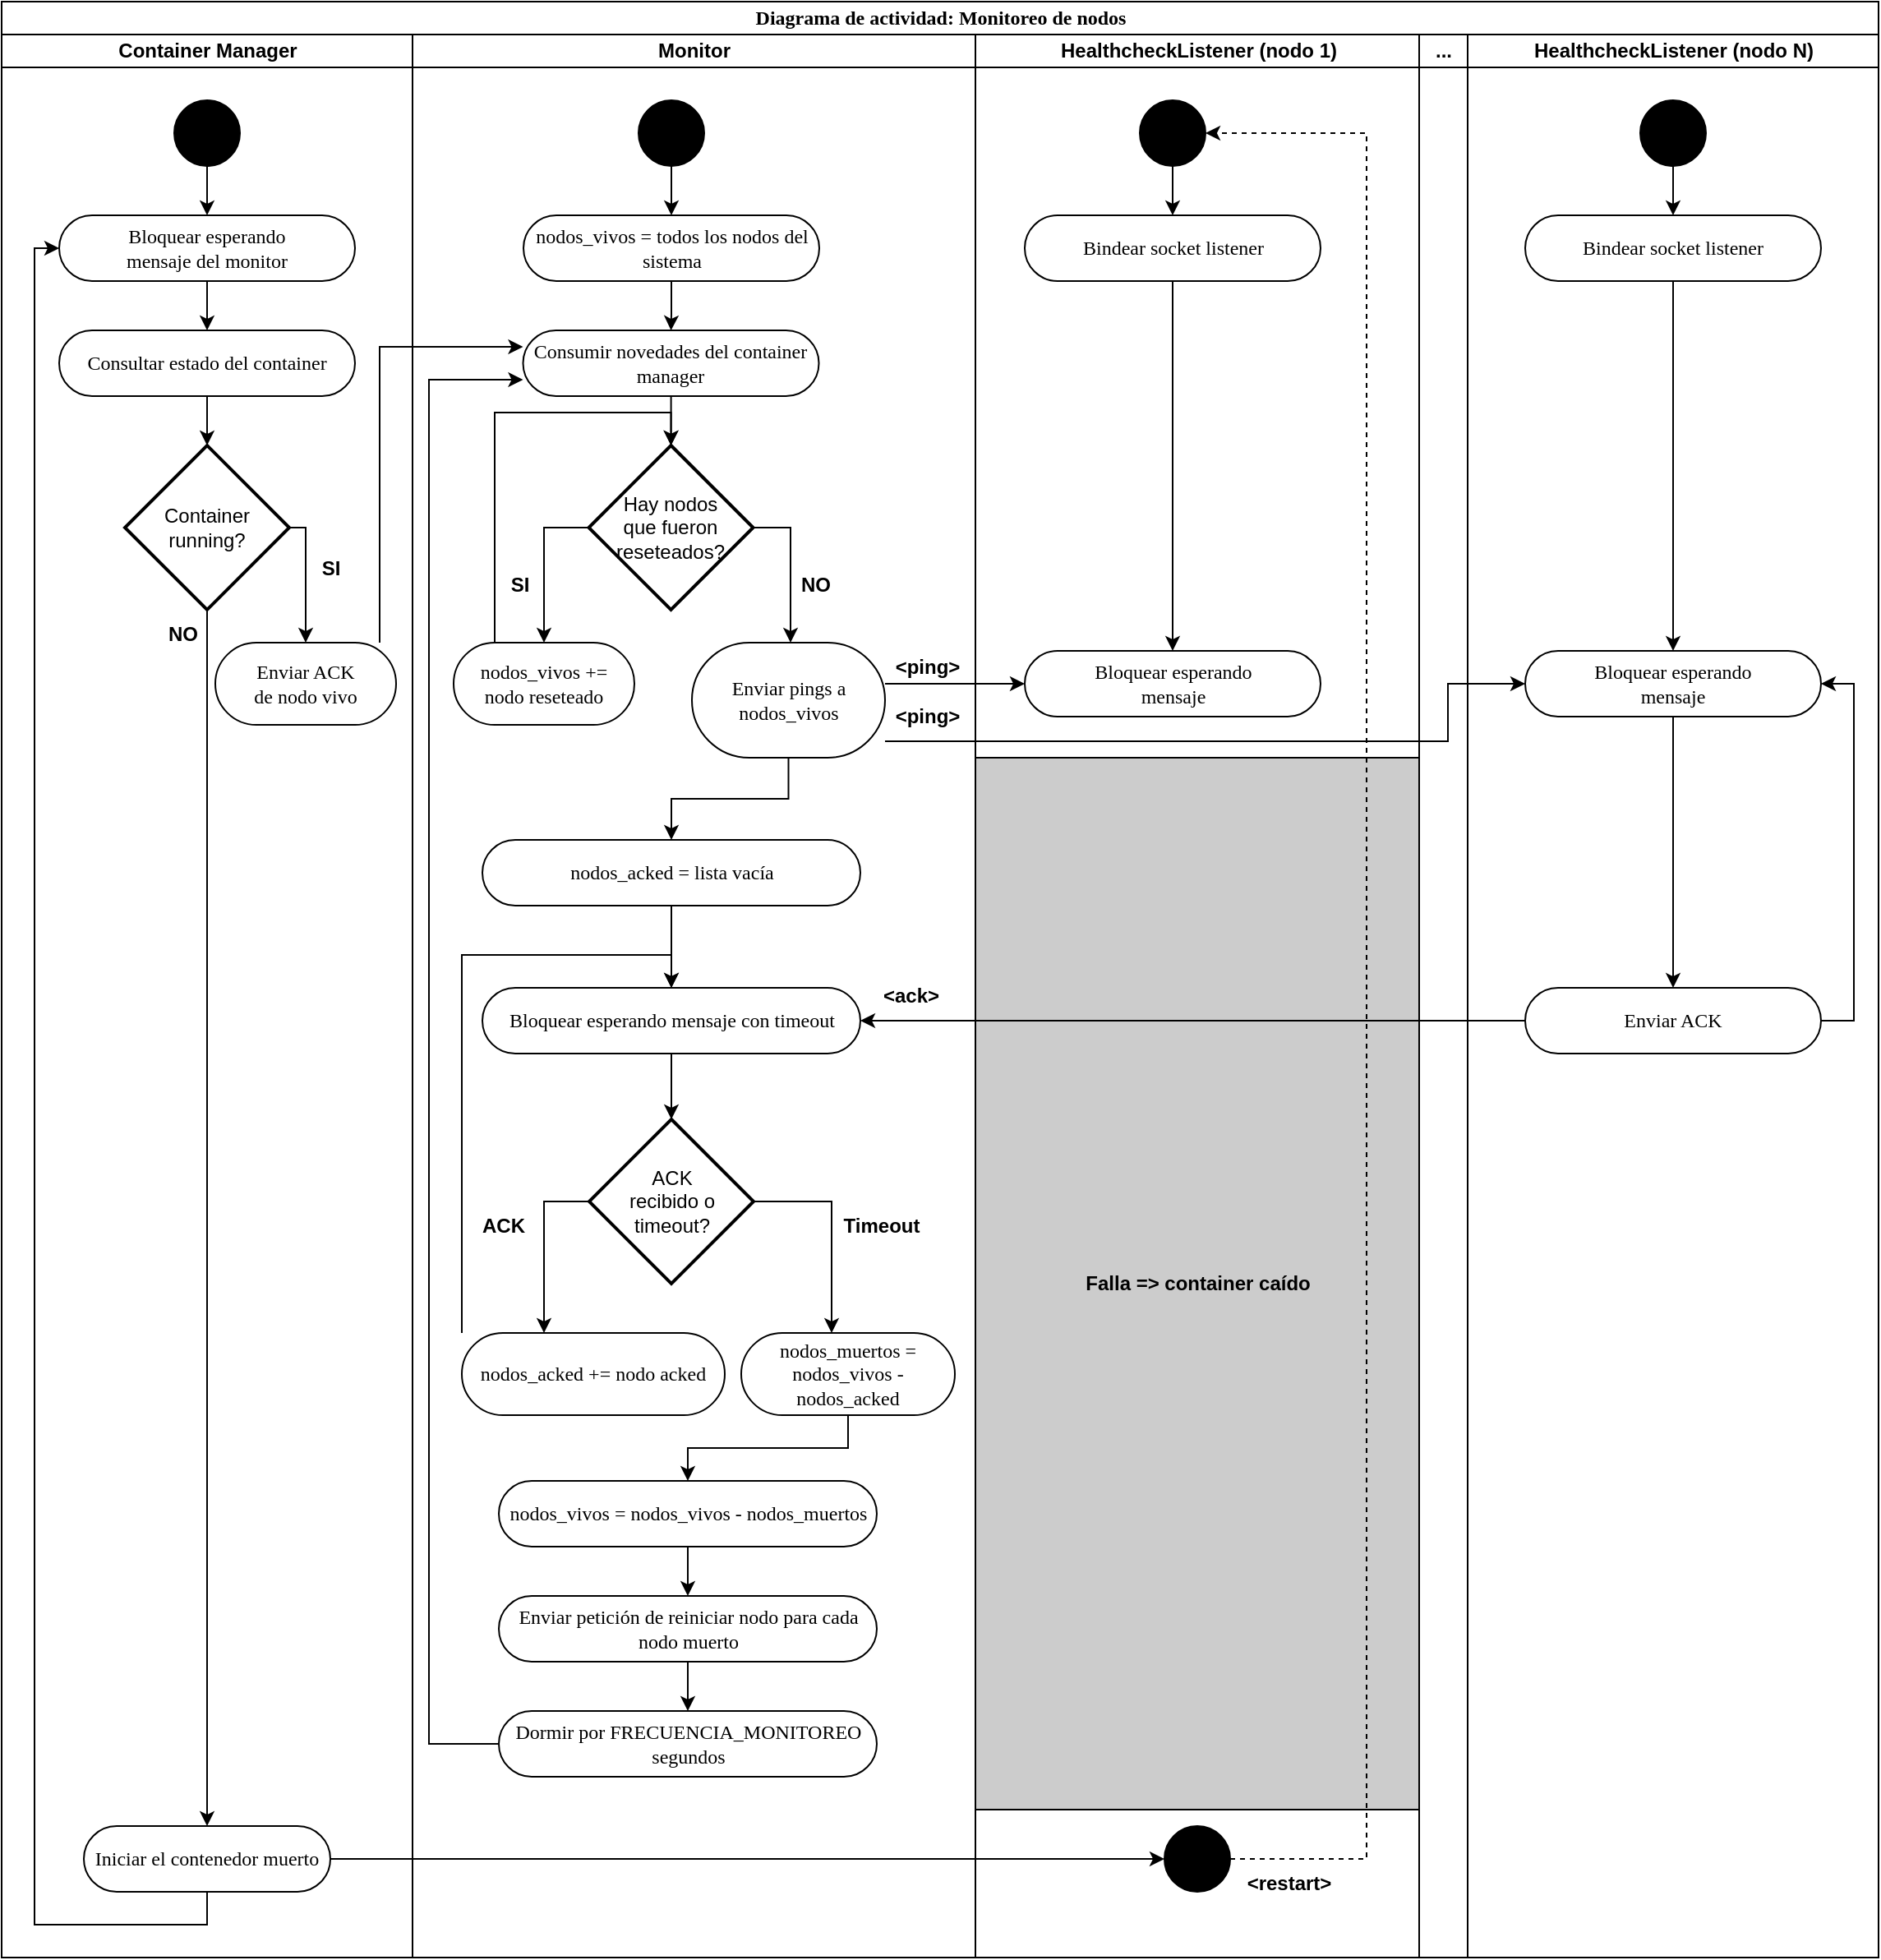 <mxfile version="20.0.3" type="device"><diagram name="Page-1" id="0783ab3e-0a74-02c8-0abd-f7b4e66b4bec"><mxGraphModel dx="1426" dy="794" grid="1" gridSize="10" guides="1" tooltips="1" connect="1" arrows="1" fold="1" page="1" pageScale="1" pageWidth="850" pageHeight="1100" background="none" math="0" shadow="0"><root><mxCell id="0"/><mxCell id="1" parent="0"/><mxCell id="1c1d494c118603dd-1" value="Diagrama de actividad: Monitoreo de nodos" style="swimlane;html=1;childLayout=stackLayout;startSize=20;rounded=0;shadow=0;comic=0;labelBackgroundColor=none;strokeWidth=1;fontFamily=Verdana;fontSize=12;align=center;" parent="1" vertex="1"><mxGeometry x="40" y="20" width="1142" height="1190" as="geometry"/></mxCell><mxCell id="1c1d494c118603dd-2" value="Container Manager" style="swimlane;html=1;startSize=20;" parent="1c1d494c118603dd-1" vertex="1"><mxGeometry y="20" width="250" height="1170" as="geometry"/></mxCell><mxCell id="uIbZCIJFNhKtAUvlNpz1-167" style="edgeStyle=orthogonalEdgeStyle;rounded=0;orthogonalLoop=1;jettySize=auto;html=1;fontColor=#FFFFFF;" edge="1" parent="1c1d494c118603dd-2" source="uIbZCIJFNhKtAUvlNpz1-164" target="uIbZCIJFNhKtAUvlNpz1-166"><mxGeometry relative="1" as="geometry"/></mxCell><mxCell id="uIbZCIJFNhKtAUvlNpz1-164" value="" style="ellipse;whiteSpace=wrap;html=1;rounded=0;shadow=0;comic=0;labelBackgroundColor=none;strokeWidth=1;fillColor=#000000;fontFamily=Verdana;fontSize=12;align=center;" vertex="1" parent="1c1d494c118603dd-2"><mxGeometry x="105" y="40" width="40" height="40" as="geometry"/></mxCell><mxCell id="uIbZCIJFNhKtAUvlNpz1-172" style="edgeStyle=orthogonalEdgeStyle;rounded=0;orthogonalLoop=1;jettySize=auto;html=1;fontColor=#FFFFFF;" edge="1" parent="1c1d494c118603dd-2" source="uIbZCIJFNhKtAUvlNpz1-166" target="uIbZCIJFNhKtAUvlNpz1-171"><mxGeometry relative="1" as="geometry"/></mxCell><mxCell id="uIbZCIJFNhKtAUvlNpz1-166" value="Bloquear esperando&lt;br&gt;mensaje del monitor" style="rounded=1;whiteSpace=wrap;html=1;shadow=0;comic=0;labelBackgroundColor=none;strokeWidth=1;fontFamily=Verdana;fontSize=12;align=center;arcSize=50;" vertex="1" parent="1c1d494c118603dd-2"><mxGeometry x="35" y="110" width="180" height="40" as="geometry"/></mxCell><mxCell id="uIbZCIJFNhKtAUvlNpz1-176" style="edgeStyle=orthogonalEdgeStyle;rounded=0;orthogonalLoop=1;jettySize=auto;html=1;fontColor=#FFFFFF;" edge="1" parent="1c1d494c118603dd-2" source="uIbZCIJFNhKtAUvlNpz1-170" target="uIbZCIJFNhKtAUvlNpz1-174"><mxGeometry relative="1" as="geometry"><Array as="points"><mxPoint x="185" y="300"/></Array></mxGeometry></mxCell><mxCell id="uIbZCIJFNhKtAUvlNpz1-180" style="edgeStyle=orthogonalEdgeStyle;rounded=0;orthogonalLoop=1;jettySize=auto;html=1;fontColor=#FFFFFF;" edge="1" parent="1c1d494c118603dd-2" source="uIbZCIJFNhKtAUvlNpz1-170" target="uIbZCIJFNhKtAUvlNpz1-177"><mxGeometry relative="1" as="geometry"/></mxCell><mxCell id="uIbZCIJFNhKtAUvlNpz1-170" value="Container running?" style="strokeWidth=2;html=1;shape=mxgraph.flowchart.decision;whiteSpace=wrap;" vertex="1" parent="1c1d494c118603dd-2"><mxGeometry x="75" y="250" width="100" height="100" as="geometry"/></mxCell><mxCell id="uIbZCIJFNhKtAUvlNpz1-173" style="edgeStyle=orthogonalEdgeStyle;rounded=0;orthogonalLoop=1;jettySize=auto;html=1;fontColor=#FFFFFF;" edge="1" parent="1c1d494c118603dd-2" source="uIbZCIJFNhKtAUvlNpz1-171" target="uIbZCIJFNhKtAUvlNpz1-170"><mxGeometry relative="1" as="geometry"/></mxCell><mxCell id="uIbZCIJFNhKtAUvlNpz1-171" value="Consultar estado del container" style="rounded=1;whiteSpace=wrap;html=1;shadow=0;comic=0;labelBackgroundColor=none;strokeWidth=1;fontFamily=Verdana;fontSize=12;align=center;arcSize=50;" vertex="1" parent="1c1d494c118603dd-2"><mxGeometry x="35" y="180" width="180" height="40" as="geometry"/></mxCell><mxCell id="uIbZCIJFNhKtAUvlNpz1-174" value="Enviar ACK&lt;br&gt;de nodo vivo" style="rounded=1;whiteSpace=wrap;html=1;shadow=0;comic=0;labelBackgroundColor=none;strokeWidth=1;fontFamily=Verdana;fontSize=12;align=center;arcSize=50;" vertex="1" parent="1c1d494c118603dd-2"><mxGeometry x="130" y="370" width="110" height="50" as="geometry"/></mxCell><mxCell id="uIbZCIJFNhKtAUvlNpz1-186" style="edgeStyle=orthogonalEdgeStyle;rounded=0;orthogonalLoop=1;jettySize=auto;html=1;fontColor=#000000;strokeColor=#000000;" edge="1" parent="1c1d494c118603dd-2" source="uIbZCIJFNhKtAUvlNpz1-177" target="uIbZCIJFNhKtAUvlNpz1-166"><mxGeometry relative="1" as="geometry"><Array as="points"><mxPoint x="125" y="1150"/><mxPoint x="20" y="1150"/><mxPoint x="20" y="130"/></Array></mxGeometry></mxCell><mxCell id="uIbZCIJFNhKtAUvlNpz1-177" value="Iniciar el contenedor muerto" style="rounded=1;whiteSpace=wrap;html=1;shadow=0;comic=0;labelBackgroundColor=none;strokeWidth=1;fontFamily=Verdana;fontSize=12;align=center;arcSize=50;" vertex="1" parent="1c1d494c118603dd-2"><mxGeometry x="50" y="1090" width="150" height="40" as="geometry"/></mxCell><mxCell id="uIbZCIJFNhKtAUvlNpz1-178" value="SI" style="text;html=1;align=center;verticalAlign=middle;resizable=0;points=[];autosize=1;strokeColor=none;fillColor=none;fontStyle=1" vertex="1" parent="1c1d494c118603dd-2"><mxGeometry x="185" y="310" width="30" height="30" as="geometry"/></mxCell><mxCell id="uIbZCIJFNhKtAUvlNpz1-181" value="NO" style="text;html=1;align=center;verticalAlign=middle;resizable=0;points=[];autosize=1;strokeColor=none;fillColor=none;fontStyle=1" vertex="1" parent="1c1d494c118603dd-2"><mxGeometry x="90" y="350" width="40" height="30" as="geometry"/></mxCell><mxCell id="1c1d494c118603dd-3" value="Monitor" style="swimlane;html=1;startSize=20;" parent="1c1d494c118603dd-1" vertex="1"><mxGeometry x="250" y="20" width="342.5" height="1170" as="geometry"/></mxCell><mxCell id="60571a20871a0731-4" value="" style="ellipse;whiteSpace=wrap;html=1;rounded=0;shadow=0;comic=0;labelBackgroundColor=none;strokeWidth=1;fillColor=#000000;fontFamily=Verdana;fontSize=12;align=center;" parent="1c1d494c118603dd-3" vertex="1"><mxGeometry x="137.5" y="40" width="40" height="40" as="geometry"/></mxCell><mxCell id="uIbZCIJFNhKtAUvlNpz1-71" style="edgeStyle=orthogonalEdgeStyle;rounded=0;orthogonalLoop=1;jettySize=auto;html=1;" edge="1" parent="1c1d494c118603dd-3" source="Z4d7zPzUT9PHAPlxouQA-16" target="uIbZCIJFNhKtAUvlNpz1-62"><mxGeometry relative="1" as="geometry"/></mxCell><mxCell id="Z4d7zPzUT9PHAPlxouQA-16" value="nodos_vivos = todos los nodos del sistema" style="rounded=1;whiteSpace=wrap;html=1;shadow=0;comic=0;labelBackgroundColor=none;strokeWidth=1;fontFamily=Verdana;fontSize=12;align=center;arcSize=50;" parent="1c1d494c118603dd-3" vertex="1"><mxGeometry x="67.5" y="110" width="180" height="40" as="geometry"/></mxCell><mxCell id="Z4d7zPzUT9PHAPlxouQA-17" style="edgeStyle=orthogonalEdgeStyle;rounded=0;orthogonalLoop=1;jettySize=auto;html=1;fontSize=9;" parent="1c1d494c118603dd-3" source="60571a20871a0731-4" target="Z4d7zPzUT9PHAPlxouQA-16" edge="1"><mxGeometry relative="1" as="geometry"/></mxCell><mxCell id="uIbZCIJFNhKtAUvlNpz1-70" style="edgeStyle=orthogonalEdgeStyle;rounded=0;orthogonalLoop=1;jettySize=auto;html=1;" edge="1" parent="1c1d494c118603dd-3" source="uIbZCIJFNhKtAUvlNpz1-62" target="uIbZCIJFNhKtAUvlNpz1-63"><mxGeometry relative="1" as="geometry"/></mxCell><mxCell id="uIbZCIJFNhKtAUvlNpz1-62" value="Consumir novedades del container manager" style="rounded=1;whiteSpace=wrap;html=1;shadow=0;comic=0;labelBackgroundColor=none;strokeWidth=1;fontFamily=Verdana;fontSize=12;align=center;arcSize=50;" vertex="1" parent="1c1d494c118603dd-3"><mxGeometry x="67.25" y="180" width="180" height="40" as="geometry"/></mxCell><mxCell id="uIbZCIJFNhKtAUvlNpz1-65" style="edgeStyle=orthogonalEdgeStyle;rounded=0;orthogonalLoop=1;jettySize=auto;html=1;" edge="1" parent="1c1d494c118603dd-3" source="uIbZCIJFNhKtAUvlNpz1-63" target="uIbZCIJFNhKtAUvlNpz1-64"><mxGeometry relative="1" as="geometry"><Array as="points"><mxPoint x="230" y="300"/></Array></mxGeometry></mxCell><mxCell id="uIbZCIJFNhKtAUvlNpz1-73" style="edgeStyle=orthogonalEdgeStyle;rounded=0;orthogonalLoop=1;jettySize=auto;html=1;" edge="1" parent="1c1d494c118603dd-3" source="uIbZCIJFNhKtAUvlNpz1-63" target="uIbZCIJFNhKtAUvlNpz1-67"><mxGeometry relative="1" as="geometry"><Array as="points"><mxPoint x="80" y="300"/></Array></mxGeometry></mxCell><mxCell id="uIbZCIJFNhKtAUvlNpz1-63" value="Hay nodos&lt;br&gt;que fueron reseteados?" style="strokeWidth=2;html=1;shape=mxgraph.flowchart.decision;whiteSpace=wrap;" vertex="1" parent="1c1d494c118603dd-3"><mxGeometry x="107.25" y="250" width="100" height="100" as="geometry"/></mxCell><mxCell id="uIbZCIJFNhKtAUvlNpz1-146" style="edgeStyle=orthogonalEdgeStyle;rounded=0;orthogonalLoop=1;jettySize=auto;html=1;fontColor=#FFFFFF;" edge="1" parent="1c1d494c118603dd-3" source="uIbZCIJFNhKtAUvlNpz1-64" target="uIbZCIJFNhKtAUvlNpz1-145"><mxGeometry relative="1" as="geometry"/></mxCell><mxCell id="uIbZCIJFNhKtAUvlNpz1-64" value="Enviar pings a nodos_vivos" style="rounded=1;whiteSpace=wrap;html=1;shadow=0;comic=0;labelBackgroundColor=none;strokeWidth=1;fontFamily=Verdana;fontSize=12;align=center;arcSize=50;" vertex="1" parent="1c1d494c118603dd-3"><mxGeometry x="170" y="370" width="117.5" height="70" as="geometry"/></mxCell><mxCell id="uIbZCIJFNhKtAUvlNpz1-66" value="NO" style="text;html=1;align=center;verticalAlign=middle;resizable=0;points=[];autosize=1;strokeColor=none;fillColor=none;fontStyle=1" vertex="1" parent="1c1d494c118603dd-3"><mxGeometry x="225" y="320" width="40" height="30" as="geometry"/></mxCell><mxCell id="uIbZCIJFNhKtAUvlNpz1-75" style="edgeStyle=orthogonalEdgeStyle;rounded=0;orthogonalLoop=1;jettySize=auto;html=1;entryX=0.5;entryY=0;entryDx=0;entryDy=0;entryPerimeter=0;" edge="1" parent="1c1d494c118603dd-3" source="uIbZCIJFNhKtAUvlNpz1-67" target="uIbZCIJFNhKtAUvlNpz1-63"><mxGeometry relative="1" as="geometry"><Array as="points"><mxPoint x="50" y="230"/><mxPoint x="157" y="230"/></Array></mxGeometry></mxCell><mxCell id="uIbZCIJFNhKtAUvlNpz1-67" value="nodos_vivos +=&lt;br&gt;nodo reseteado" style="rounded=1;whiteSpace=wrap;html=1;shadow=0;comic=0;labelBackgroundColor=none;strokeWidth=1;fontFamily=Verdana;fontSize=12;align=center;arcSize=50;" vertex="1" parent="1c1d494c118603dd-3"><mxGeometry x="25" y="370" width="110" height="50" as="geometry"/></mxCell><mxCell id="uIbZCIJFNhKtAUvlNpz1-74" value="SI" style="text;html=1;align=center;verticalAlign=middle;resizable=0;points=[];autosize=1;strokeColor=none;fillColor=none;fontStyle=1" vertex="1" parent="1c1d494c118603dd-3"><mxGeometry x="50" y="320" width="30" height="30" as="geometry"/></mxCell><mxCell id="uIbZCIJFNhKtAUvlNpz1-82" value="&amp;lt;ping&amp;gt;" style="text;html=1;align=center;verticalAlign=middle;resizable=0;points=[];autosize=1;strokeColor=none;fillColor=none;fontStyle=1" vertex="1" parent="1c1d494c118603dd-3"><mxGeometry x="282.5" y="370" width="60" height="30" as="geometry"/></mxCell><mxCell id="uIbZCIJFNhKtAUvlNpz1-89" value="&amp;lt;ping&amp;gt;" style="text;html=1;align=center;verticalAlign=middle;resizable=0;points=[];autosize=1;strokeColor=none;fillColor=none;fontStyle=1" vertex="1" parent="1c1d494c118603dd-3"><mxGeometry x="282.5" y="400" width="60" height="30" as="geometry"/></mxCell><mxCell id="uIbZCIJFNhKtAUvlNpz1-142" style="edgeStyle=orthogonalEdgeStyle;rounded=0;orthogonalLoop=1;jettySize=auto;html=1;fontColor=#FFFFFF;" edge="1" parent="1c1d494c118603dd-3" source="uIbZCIJFNhKtAUvlNpz1-96" target="uIbZCIJFNhKtAUvlNpz1-141"><mxGeometry relative="1" as="geometry"/></mxCell><mxCell id="uIbZCIJFNhKtAUvlNpz1-96" value="Bloquear esperando mensaje con timeout" style="rounded=1;whiteSpace=wrap;html=1;shadow=0;comic=0;labelBackgroundColor=none;strokeWidth=1;fontFamily=Verdana;fontSize=12;align=center;arcSize=50;" vertex="1" parent="1c1d494c118603dd-3"><mxGeometry x="42.5" y="580" width="230" height="40" as="geometry"/></mxCell><mxCell id="uIbZCIJFNhKtAUvlNpz1-140" value="&amp;lt;ack&amp;gt;" style="text;html=1;align=center;verticalAlign=middle;resizable=0;points=[];autosize=1;strokeColor=none;fillColor=none;fontStyle=1" vertex="1" parent="1c1d494c118603dd-3"><mxGeometry x="272.5" y="570" width="60" height="30" as="geometry"/></mxCell><mxCell id="uIbZCIJFNhKtAUvlNpz1-148" style="edgeStyle=orthogonalEdgeStyle;rounded=0;orthogonalLoop=1;jettySize=auto;html=1;fontColor=#FFFFFF;" edge="1" parent="1c1d494c118603dd-3" source="uIbZCIJFNhKtAUvlNpz1-141" target="uIbZCIJFNhKtAUvlNpz1-143"><mxGeometry relative="1" as="geometry"><Array as="points"><mxPoint x="80" y="710"/></Array></mxGeometry></mxCell><mxCell id="uIbZCIJFNhKtAUvlNpz1-153" style="edgeStyle=orthogonalEdgeStyle;rounded=0;orthogonalLoop=1;jettySize=auto;html=1;fontColor=#FFFFFF;" edge="1" parent="1c1d494c118603dd-3" source="uIbZCIJFNhKtAUvlNpz1-141" target="uIbZCIJFNhKtAUvlNpz1-151"><mxGeometry relative="1" as="geometry"><Array as="points"><mxPoint x="255" y="710"/></Array></mxGeometry></mxCell><mxCell id="uIbZCIJFNhKtAUvlNpz1-141" value="ACK&lt;br&gt;recibido o timeout?" style="strokeWidth=2;html=1;shape=mxgraph.flowchart.decision;whiteSpace=wrap;" vertex="1" parent="1c1d494c118603dd-3"><mxGeometry x="107.5" y="660" width="100" height="100" as="geometry"/></mxCell><mxCell id="uIbZCIJFNhKtAUvlNpz1-150" style="edgeStyle=orthogonalEdgeStyle;rounded=0;orthogonalLoop=1;jettySize=auto;html=1;entryX=0.5;entryY=0;entryDx=0;entryDy=0;fontColor=#FFFFFF;" edge="1" parent="1c1d494c118603dd-3" source="uIbZCIJFNhKtAUvlNpz1-143" target="uIbZCIJFNhKtAUvlNpz1-96"><mxGeometry relative="1" as="geometry"><Array as="points"><mxPoint x="30" y="560"/><mxPoint x="158" y="560"/></Array></mxGeometry></mxCell><mxCell id="uIbZCIJFNhKtAUvlNpz1-143" value="nodos_acked&amp;nbsp;+= nodo acked" style="rounded=1;whiteSpace=wrap;html=1;shadow=0;comic=0;labelBackgroundColor=none;strokeWidth=1;fontFamily=Verdana;fontSize=12;align=center;arcSize=50;" vertex="1" parent="1c1d494c118603dd-3"><mxGeometry x="30" y="790" width="160" height="50" as="geometry"/></mxCell><mxCell id="uIbZCIJFNhKtAUvlNpz1-147" style="edgeStyle=orthogonalEdgeStyle;rounded=0;orthogonalLoop=1;jettySize=auto;html=1;fontColor=#FFFFFF;" edge="1" parent="1c1d494c118603dd-3" source="uIbZCIJFNhKtAUvlNpz1-145" target="uIbZCIJFNhKtAUvlNpz1-96"><mxGeometry relative="1" as="geometry"/></mxCell><mxCell id="uIbZCIJFNhKtAUvlNpz1-145" value="nodos_acked = lista vacía" style="rounded=1;whiteSpace=wrap;html=1;shadow=0;comic=0;labelBackgroundColor=none;strokeWidth=1;fontFamily=Verdana;fontSize=12;align=center;arcSize=50;" vertex="1" parent="1c1d494c118603dd-3"><mxGeometry x="42.5" y="490" width="230" height="40" as="geometry"/></mxCell><mxCell id="uIbZCIJFNhKtAUvlNpz1-157" style="edgeStyle=orthogonalEdgeStyle;rounded=0;orthogonalLoop=1;jettySize=auto;html=1;fontColor=#FFFFFF;" edge="1" parent="1c1d494c118603dd-3" source="uIbZCIJFNhKtAUvlNpz1-151" target="uIbZCIJFNhKtAUvlNpz1-156"><mxGeometry relative="1" as="geometry"/></mxCell><mxCell id="uIbZCIJFNhKtAUvlNpz1-151" value="nodos_muertos = nodos_vivos - nodos_acked" style="rounded=1;whiteSpace=wrap;html=1;shadow=0;comic=0;labelBackgroundColor=none;strokeWidth=1;fontFamily=Verdana;fontSize=12;align=center;arcSize=50;" vertex="1" parent="1c1d494c118603dd-3"><mxGeometry x="200" y="790" width="130" height="50" as="geometry"/></mxCell><mxCell id="uIbZCIJFNhKtAUvlNpz1-152" value="ACK" style="text;html=1;align=center;verticalAlign=middle;resizable=0;points=[];autosize=1;strokeColor=none;fillColor=none;fontStyle=1" vertex="1" parent="1c1d494c118603dd-3"><mxGeometry x="30" y="710" width="50" height="30" as="geometry"/></mxCell><mxCell id="uIbZCIJFNhKtAUvlNpz1-154" value="Timeout" style="text;html=1;align=center;verticalAlign=middle;resizable=0;points=[];autosize=1;strokeColor=none;fillColor=none;fontStyle=1" vertex="1" parent="1c1d494c118603dd-3"><mxGeometry x="250" y="710" width="70" height="30" as="geometry"/></mxCell><mxCell id="uIbZCIJFNhKtAUvlNpz1-159" style="edgeStyle=orthogonalEdgeStyle;rounded=0;orthogonalLoop=1;jettySize=auto;html=1;fontColor=#FFFFFF;" edge="1" parent="1c1d494c118603dd-3" source="uIbZCIJFNhKtAUvlNpz1-156" target="uIbZCIJFNhKtAUvlNpz1-158"><mxGeometry relative="1" as="geometry"/></mxCell><mxCell id="uIbZCIJFNhKtAUvlNpz1-156" value="nodos_vivos = nodos_vivos - nodos_muertos" style="rounded=1;whiteSpace=wrap;html=1;shadow=0;comic=0;labelBackgroundColor=none;strokeWidth=1;fontFamily=Verdana;fontSize=12;align=center;arcSize=50;" vertex="1" parent="1c1d494c118603dd-3"><mxGeometry x="52.5" y="880" width="230" height="40" as="geometry"/></mxCell><mxCell id="uIbZCIJFNhKtAUvlNpz1-162" style="edgeStyle=orthogonalEdgeStyle;rounded=0;orthogonalLoop=1;jettySize=auto;html=1;fontColor=#FFFFFF;" edge="1" parent="1c1d494c118603dd-3" source="uIbZCIJFNhKtAUvlNpz1-158" target="uIbZCIJFNhKtAUvlNpz1-161"><mxGeometry relative="1" as="geometry"/></mxCell><mxCell id="uIbZCIJFNhKtAUvlNpz1-158" value="Enviar petición de reiniciar nodo para cada nodo muerto" style="rounded=1;whiteSpace=wrap;html=1;shadow=0;comic=0;labelBackgroundColor=none;strokeWidth=1;fontFamily=Verdana;fontSize=12;align=center;arcSize=50;" vertex="1" parent="1c1d494c118603dd-3"><mxGeometry x="52.5" y="950" width="230" height="40" as="geometry"/></mxCell><mxCell id="uIbZCIJFNhKtAUvlNpz1-163" style="edgeStyle=orthogonalEdgeStyle;rounded=0;orthogonalLoop=1;jettySize=auto;html=1;fontColor=#FFFFFF;" edge="1" parent="1c1d494c118603dd-3" source="uIbZCIJFNhKtAUvlNpz1-161" target="uIbZCIJFNhKtAUvlNpz1-62"><mxGeometry relative="1" as="geometry"><Array as="points"><mxPoint x="10" y="1040"/><mxPoint x="10" y="210"/></Array></mxGeometry></mxCell><mxCell id="uIbZCIJFNhKtAUvlNpz1-161" value="Dormir por FRECUENCIA_MONITOREO segundos" style="rounded=1;whiteSpace=wrap;html=1;shadow=0;comic=0;labelBackgroundColor=none;strokeWidth=1;fontFamily=Verdana;fontSize=12;align=center;arcSize=50;" vertex="1" parent="1c1d494c118603dd-3"><mxGeometry x="52.5" y="1020" width="230" height="40" as="geometry"/></mxCell><mxCell id="1c1d494c118603dd-4" value="HealthcheckListener (nodo 1)" style="swimlane;html=1;startSize=20;" parent="1c1d494c118603dd-1" vertex="1"><mxGeometry x="592.5" y="20" width="270" height="1170" as="geometry"/></mxCell><mxCell id="uIbZCIJFNhKtAUvlNpz1-97" value="&lt;b&gt;&lt;font&gt;Falla =&amp;gt; container caído&lt;/font&gt;&lt;/b&gt;" style="rounded=0;whiteSpace=wrap;html=1;fillColor=#CCCCCC;fontColor=#000000;" vertex="1" parent="1c1d494c118603dd-4"><mxGeometry y="440" width="270" height="640" as="geometry"/></mxCell><mxCell id="uIbZCIJFNhKtAUvlNpz1-78" style="edgeStyle=orthogonalEdgeStyle;rounded=0;orthogonalLoop=1;jettySize=auto;html=1;" edge="1" parent="1c1d494c118603dd-4" source="uIbZCIJFNhKtAUvlNpz1-76" target="uIbZCIJFNhKtAUvlNpz1-77"><mxGeometry relative="1" as="geometry"/></mxCell><mxCell id="uIbZCIJFNhKtAUvlNpz1-76" value="" style="ellipse;whiteSpace=wrap;html=1;rounded=0;shadow=0;comic=0;labelBackgroundColor=none;strokeWidth=1;fillColor=#000000;fontFamily=Verdana;fontSize=12;align=center;" vertex="1" parent="1c1d494c118603dd-4"><mxGeometry x="100" y="40" width="40" height="40" as="geometry"/></mxCell><mxCell id="uIbZCIJFNhKtAUvlNpz1-80" style="edgeStyle=orthogonalEdgeStyle;rounded=0;orthogonalLoop=1;jettySize=auto;html=1;" edge="1" parent="1c1d494c118603dd-4" source="uIbZCIJFNhKtAUvlNpz1-77" target="uIbZCIJFNhKtAUvlNpz1-79"><mxGeometry relative="1" as="geometry"/></mxCell><mxCell id="uIbZCIJFNhKtAUvlNpz1-77" value="Bindear socket listener" style="rounded=1;whiteSpace=wrap;html=1;shadow=0;comic=0;labelBackgroundColor=none;strokeWidth=1;fontFamily=Verdana;fontSize=12;align=center;arcSize=50;" vertex="1" parent="1c1d494c118603dd-4"><mxGeometry x="30" y="110" width="180" height="40" as="geometry"/></mxCell><mxCell id="uIbZCIJFNhKtAUvlNpz1-79" value="Bloquear esperando&lt;br&gt;mensaje" style="rounded=1;whiteSpace=wrap;html=1;shadow=0;comic=0;labelBackgroundColor=none;strokeWidth=1;fontFamily=Verdana;fontSize=12;align=center;arcSize=50;" vertex="1" parent="1c1d494c118603dd-4"><mxGeometry x="30" y="375" width="180" height="40" as="geometry"/></mxCell><mxCell id="uIbZCIJFNhKtAUvlNpz1-184" style="edgeStyle=orthogonalEdgeStyle;rounded=0;orthogonalLoop=1;jettySize=auto;html=1;fontColor=#FFFFFF;fillColor=#f5f5f5;strokeColor=#000000;dashed=1;" edge="1" parent="1c1d494c118603dd-4" source="uIbZCIJFNhKtAUvlNpz1-182" target="uIbZCIJFNhKtAUvlNpz1-76"><mxGeometry relative="1" as="geometry"><Array as="points"><mxPoint x="238" y="1110"/><mxPoint x="238" y="60"/></Array></mxGeometry></mxCell><mxCell id="uIbZCIJFNhKtAUvlNpz1-182" value="" style="ellipse;whiteSpace=wrap;html=1;rounded=0;shadow=0;comic=0;labelBackgroundColor=none;strokeWidth=1;fillColor=#000000;fontFamily=Verdana;fontSize=12;align=center;" vertex="1" parent="1c1d494c118603dd-4"><mxGeometry x="115" y="1090" width="40" height="40" as="geometry"/></mxCell><mxCell id="uIbZCIJFNhKtAUvlNpz1-185" value="&amp;lt;restart&amp;gt;" style="text;html=1;align=center;verticalAlign=middle;resizable=0;points=[];autosize=1;strokeColor=none;fillColor=none;fontStyle=1" vertex="1" parent="1c1d494c118603dd-4"><mxGeometry x="155" y="1110" width="70" height="30" as="geometry"/></mxCell><mxCell id="uIbZCIJFNhKtAUvlNpz1-54" value="..." style="swimlane;html=1;startSize=20;" vertex="1" parent="1c1d494c118603dd-1"><mxGeometry x="862.5" y="20" width="29.5" height="1170" as="geometry"/></mxCell><mxCell id="uIbZCIJFNhKtAUvlNpz1-1" value="HealthcheckListener (nodo N)" style="swimlane;html=1;startSize=20;" vertex="1" parent="1c1d494c118603dd-1"><mxGeometry x="892" y="20" width="250" height="1170" as="geometry"/></mxCell><mxCell id="uIbZCIJFNhKtAUvlNpz1-90" value="" style="ellipse;whiteSpace=wrap;html=1;rounded=0;shadow=0;comic=0;labelBackgroundColor=none;strokeWidth=1;fillColor=#000000;fontFamily=Verdana;fontSize=12;align=center;" vertex="1" parent="uIbZCIJFNhKtAUvlNpz1-1"><mxGeometry x="105" y="40" width="40" height="40" as="geometry"/></mxCell><mxCell id="uIbZCIJFNhKtAUvlNpz1-91" value="Bindear socket listener" style="rounded=1;whiteSpace=wrap;html=1;shadow=0;comic=0;labelBackgroundColor=none;strokeWidth=1;fontFamily=Verdana;fontSize=12;align=center;arcSize=50;" vertex="1" parent="uIbZCIJFNhKtAUvlNpz1-1"><mxGeometry x="35" y="110" width="180" height="40" as="geometry"/></mxCell><mxCell id="uIbZCIJFNhKtAUvlNpz1-92" style="edgeStyle=orthogonalEdgeStyle;rounded=0;orthogonalLoop=1;jettySize=auto;html=1;" edge="1" parent="uIbZCIJFNhKtAUvlNpz1-1" source="uIbZCIJFNhKtAUvlNpz1-90" target="uIbZCIJFNhKtAUvlNpz1-91"><mxGeometry relative="1" as="geometry"/></mxCell><mxCell id="uIbZCIJFNhKtAUvlNpz1-135" style="edgeStyle=orthogonalEdgeStyle;rounded=0;orthogonalLoop=1;jettySize=auto;html=1;fontColor=#FFFFFF;" edge="1" parent="uIbZCIJFNhKtAUvlNpz1-1" source="uIbZCIJFNhKtAUvlNpz1-93" target="uIbZCIJFNhKtAUvlNpz1-134"><mxGeometry relative="1" as="geometry"/></mxCell><mxCell id="uIbZCIJFNhKtAUvlNpz1-93" value="Bloquear esperando&lt;br&gt;mensaje" style="rounded=1;whiteSpace=wrap;html=1;shadow=0;comic=0;labelBackgroundColor=none;strokeWidth=1;fontFamily=Verdana;fontSize=12;align=center;arcSize=50;" vertex="1" parent="uIbZCIJFNhKtAUvlNpz1-1"><mxGeometry x="35" y="375" width="180" height="40" as="geometry"/></mxCell><mxCell id="uIbZCIJFNhKtAUvlNpz1-94" style="edgeStyle=orthogonalEdgeStyle;rounded=0;orthogonalLoop=1;jettySize=auto;html=1;" edge="1" parent="uIbZCIJFNhKtAUvlNpz1-1" source="uIbZCIJFNhKtAUvlNpz1-91" target="uIbZCIJFNhKtAUvlNpz1-93"><mxGeometry relative="1" as="geometry"/></mxCell><mxCell id="uIbZCIJFNhKtAUvlNpz1-137" style="edgeStyle=orthogonalEdgeStyle;rounded=0;orthogonalLoop=1;jettySize=auto;html=1;exitX=1;exitY=0.5;exitDx=0;exitDy=0;entryX=1;entryY=0.5;entryDx=0;entryDy=0;fontColor=#FFFFFF;" edge="1" parent="uIbZCIJFNhKtAUvlNpz1-1" source="uIbZCIJFNhKtAUvlNpz1-134" target="uIbZCIJFNhKtAUvlNpz1-93"><mxGeometry relative="1" as="geometry"/></mxCell><mxCell id="uIbZCIJFNhKtAUvlNpz1-134" value="Enviar ACK" style="rounded=1;whiteSpace=wrap;html=1;shadow=0;comic=0;labelBackgroundColor=none;strokeWidth=1;fontFamily=Verdana;fontSize=12;align=center;arcSize=50;" vertex="1" parent="uIbZCIJFNhKtAUvlNpz1-1"><mxGeometry x="35" y="580" width="180" height="40" as="geometry"/></mxCell><mxCell id="uIbZCIJFNhKtAUvlNpz1-81" style="edgeStyle=orthogonalEdgeStyle;rounded=0;orthogonalLoop=1;jettySize=auto;html=1;" edge="1" parent="1c1d494c118603dd-1" source="uIbZCIJFNhKtAUvlNpz1-64" target="uIbZCIJFNhKtAUvlNpz1-79"><mxGeometry relative="1" as="geometry"><Array as="points"><mxPoint x="560" y="415"/><mxPoint x="560" y="415"/></Array></mxGeometry></mxCell><mxCell id="uIbZCIJFNhKtAUvlNpz1-88" style="edgeStyle=orthogonalEdgeStyle;rounded=0;orthogonalLoop=1;jettySize=auto;html=1;" edge="1" parent="1c1d494c118603dd-1" source="uIbZCIJFNhKtAUvlNpz1-64" target="uIbZCIJFNhKtAUvlNpz1-93"><mxGeometry relative="1" as="geometry"><mxPoint x="857.5" y="415" as="targetPoint"/><Array as="points"><mxPoint x="880" y="450"/><mxPoint x="880" y="415"/></Array></mxGeometry></mxCell><mxCell id="uIbZCIJFNhKtAUvlNpz1-139" style="edgeStyle=orthogonalEdgeStyle;rounded=0;orthogonalLoop=1;jettySize=auto;html=1;fontColor=#FFFFFF;" edge="1" parent="1c1d494c118603dd-1" source="uIbZCIJFNhKtAUvlNpz1-134" target="uIbZCIJFNhKtAUvlNpz1-96"><mxGeometry relative="1" as="geometry"/></mxCell><mxCell id="uIbZCIJFNhKtAUvlNpz1-175" style="edgeStyle=orthogonalEdgeStyle;rounded=0;orthogonalLoop=1;jettySize=auto;html=1;fontColor=#FFFFFF;" edge="1" parent="1c1d494c118603dd-1" source="uIbZCIJFNhKtAUvlNpz1-174" target="uIbZCIJFNhKtAUvlNpz1-62"><mxGeometry relative="1" as="geometry"><Array as="points"><mxPoint x="230" y="210"/></Array></mxGeometry></mxCell><mxCell id="uIbZCIJFNhKtAUvlNpz1-183" style="edgeStyle=orthogonalEdgeStyle;rounded=0;orthogonalLoop=1;jettySize=auto;html=1;fontColor=#FFFFFF;" edge="1" parent="1c1d494c118603dd-1" source="uIbZCIJFNhKtAUvlNpz1-177" target="uIbZCIJFNhKtAUvlNpz1-182"><mxGeometry relative="1" as="geometry"/></mxCell></root></mxGraphModel></diagram></mxfile>
